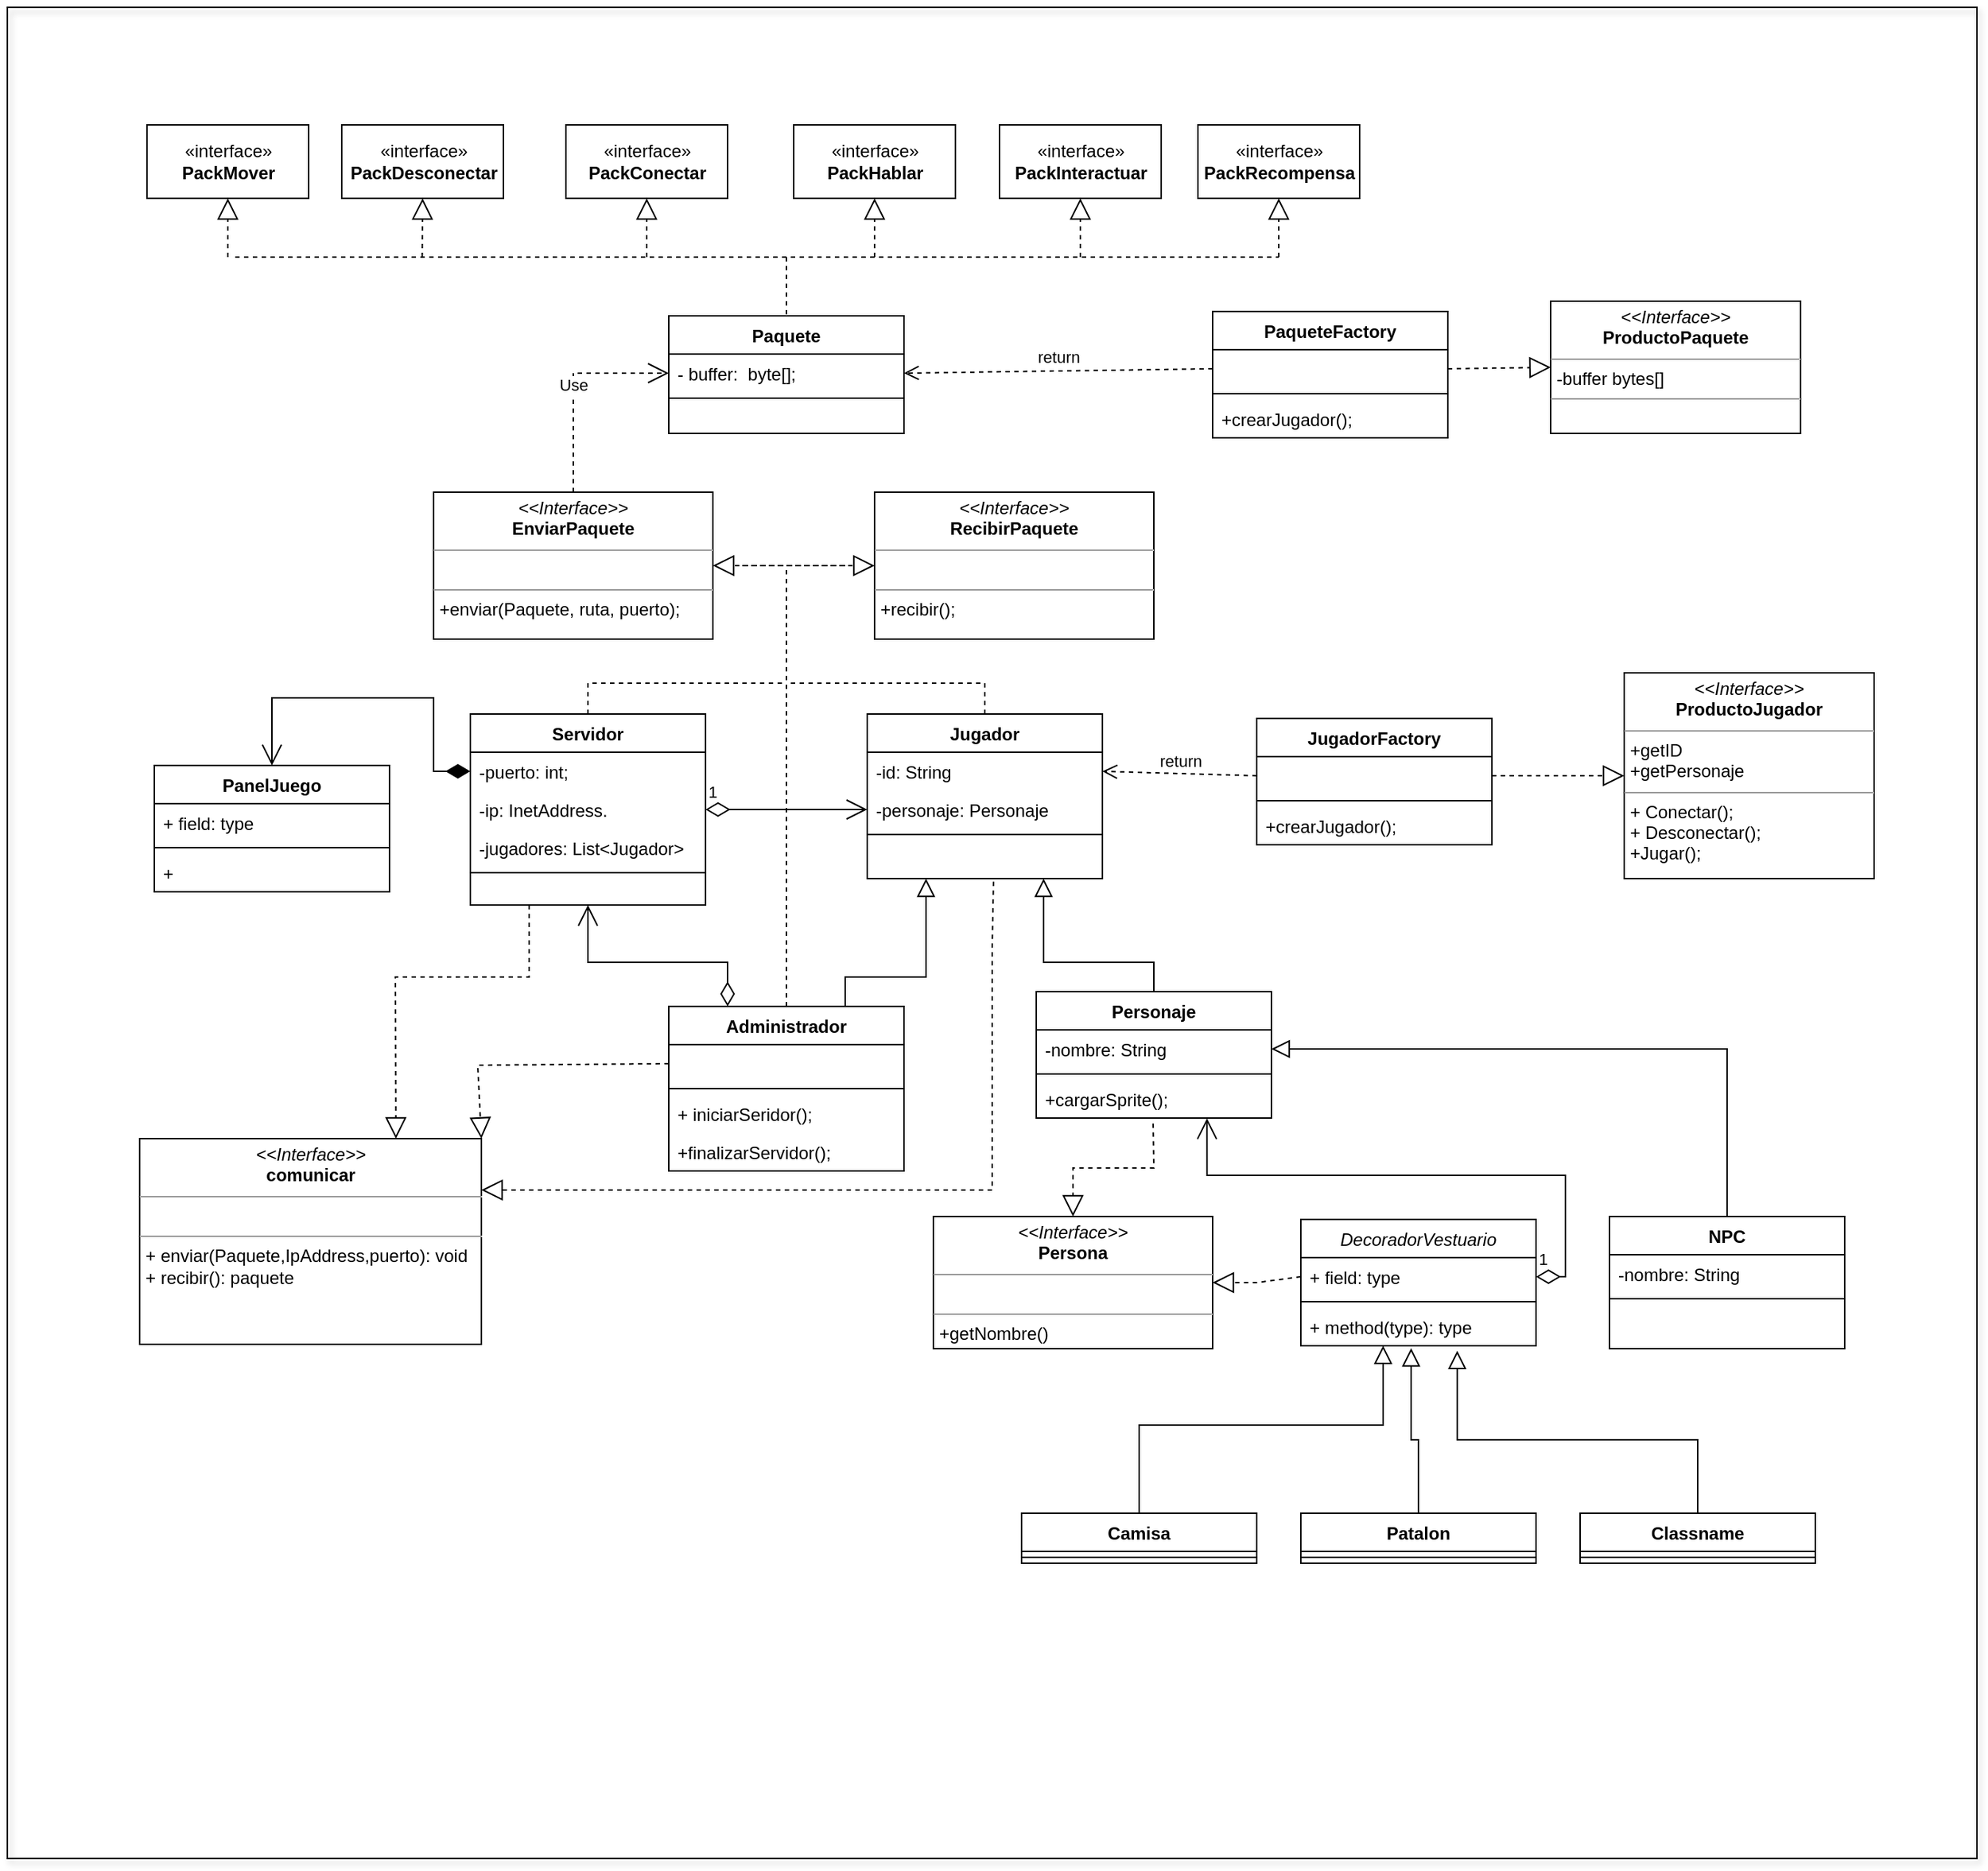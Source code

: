 <mxfile version="20.8.16" type="device" pages="2"><diagram id="C5RBs43oDa-KdzZeNtuy" name="Page-1"><mxGraphModel dx="2160" dy="1288" grid="1" gridSize="10" guides="1" tooltips="1" connect="1" arrows="1" fold="1" page="1" pageScale="1" pageWidth="1400" pageHeight="1400" math="0" shadow="0"><root><mxCell id="WIyWlLk6GJQsqaUBKTNV-0"/><mxCell id="WIyWlLk6GJQsqaUBKTNV-1" parent="WIyWlLk6GJQsqaUBKTNV-0"/><mxCell id="_Y4peXKTOPzPM5b4v9RW-93" value="Servidor" style="swimlane;fontStyle=1;align=center;verticalAlign=top;childLayout=stackLayout;horizontal=1;startSize=26;horizontalStack=0;resizeParent=1;resizeLast=0;collapsible=1;marginBottom=0;rounded=0;shadow=0;strokeWidth=1;" vertex="1" parent="WIyWlLk6GJQsqaUBKTNV-1"><mxGeometry x="345" y="521" width="160" height="130" as="geometry"><mxRectangle x="130" y="380" width="160" height="26" as="alternateBounds"/></mxGeometry></mxCell><mxCell id="_Y4peXKTOPzPM5b4v9RW-94" value="-puerto: int; " style="text;align=left;verticalAlign=top;spacingLeft=4;spacingRight=4;overflow=hidden;rotatable=0;points=[[0,0.5],[1,0.5]];portConstraint=eastwest;" vertex="1" parent="_Y4peXKTOPzPM5b4v9RW-93"><mxGeometry y="26" width="160" height="26" as="geometry"/></mxCell><mxCell id="_Y4peXKTOPzPM5b4v9RW-95" value="-ip: InetAddress. " style="text;align=left;verticalAlign=top;spacingLeft=4;spacingRight=4;overflow=hidden;rotatable=0;points=[[0,0.5],[1,0.5]];portConstraint=eastwest;rounded=0;shadow=0;html=0;" vertex="1" parent="_Y4peXKTOPzPM5b4v9RW-93"><mxGeometry y="52" width="160" height="26" as="geometry"/></mxCell><mxCell id="_Y4peXKTOPzPM5b4v9RW-96" value="-jugadores: List&lt;Jugador&gt;" style="text;align=left;verticalAlign=top;spacingLeft=4;spacingRight=4;overflow=hidden;rotatable=0;points=[[0,0.5],[1,0.5]];portConstraint=eastwest;rounded=0;shadow=0;html=0;" vertex="1" parent="_Y4peXKTOPzPM5b4v9RW-93"><mxGeometry y="78" width="160" height="26" as="geometry"/></mxCell><mxCell id="_Y4peXKTOPzPM5b4v9RW-97" value="" style="line;html=1;strokeWidth=1;align=left;verticalAlign=middle;spacingTop=-1;spacingLeft=3;spacingRight=3;rotatable=0;labelPosition=right;points=[];portConstraint=eastwest;" vertex="1" parent="_Y4peXKTOPzPM5b4v9RW-93"><mxGeometry y="104" width="160" height="8" as="geometry"/></mxCell><mxCell id="_Y4peXKTOPzPM5b4v9RW-98" value="Jugador" style="swimlane;fontStyle=1;align=center;verticalAlign=top;childLayout=stackLayout;horizontal=1;startSize=26;horizontalStack=0;resizeParent=1;resizeLast=0;collapsible=1;marginBottom=0;rounded=0;shadow=0;strokeWidth=1;" vertex="1" parent="WIyWlLk6GJQsqaUBKTNV-1"><mxGeometry x="615" y="521" width="160" height="112" as="geometry"><mxRectangle x="340" y="380" width="170" height="26" as="alternateBounds"/></mxGeometry></mxCell><mxCell id="_Y4peXKTOPzPM5b4v9RW-99" value="-id: String" style="text;align=left;verticalAlign=top;spacingLeft=4;spacingRight=4;overflow=hidden;rotatable=0;points=[[0,0.5],[1,0.5]];portConstraint=eastwest;" vertex="1" parent="_Y4peXKTOPzPM5b4v9RW-98"><mxGeometry y="26" width="160" height="26" as="geometry"/></mxCell><mxCell id="_Y4peXKTOPzPM5b4v9RW-100" value="-personaje: Personaje" style="text;align=left;verticalAlign=top;spacingLeft=4;spacingRight=4;overflow=hidden;rotatable=0;points=[[0,0.5],[1,0.5]];portConstraint=eastwest;" vertex="1" parent="_Y4peXKTOPzPM5b4v9RW-98"><mxGeometry y="52" width="160" height="26" as="geometry"/></mxCell><mxCell id="_Y4peXKTOPzPM5b4v9RW-101" value="" style="line;html=1;strokeWidth=1;align=left;verticalAlign=middle;spacingTop=-1;spacingLeft=3;spacingRight=3;rotatable=0;labelPosition=right;points=[];portConstraint=eastwest;" vertex="1" parent="_Y4peXKTOPzPM5b4v9RW-98"><mxGeometry y="78" width="160" height="8" as="geometry"/></mxCell><mxCell id="_Y4peXKTOPzPM5b4v9RW-102" value=" " style="text;align=left;verticalAlign=top;spacingLeft=4;spacingRight=4;overflow=hidden;rotatable=0;points=[[0,0.5],[1,0.5]];portConstraint=eastwest;" vertex="1" parent="_Y4peXKTOPzPM5b4v9RW-98"><mxGeometry y="86" width="160" height="26" as="geometry"/></mxCell><mxCell id="_Y4peXKTOPzPM5b4v9RW-103" value="Personaje" style="swimlane;fontStyle=1;align=center;verticalAlign=top;childLayout=stackLayout;horizontal=1;startSize=26;horizontalStack=0;resizeParent=1;resizeLast=0;collapsible=1;marginBottom=0;rounded=0;shadow=0;strokeWidth=1;" vertex="1" parent="WIyWlLk6GJQsqaUBKTNV-1"><mxGeometry x="730" y="710" width="160" height="86" as="geometry"><mxRectangle x="340" y="380" width="170" height="26" as="alternateBounds"/></mxGeometry></mxCell><mxCell id="_Y4peXKTOPzPM5b4v9RW-104" value="-nombre: String" style="text;align=left;verticalAlign=top;spacingLeft=4;spacingRight=4;overflow=hidden;rotatable=0;points=[[0,0.5],[1,0.5]];portConstraint=eastwest;" vertex="1" parent="_Y4peXKTOPzPM5b4v9RW-103"><mxGeometry y="26" width="160" height="26" as="geometry"/></mxCell><mxCell id="_Y4peXKTOPzPM5b4v9RW-105" value="" style="line;html=1;strokeWidth=1;align=left;verticalAlign=middle;spacingTop=-1;spacingLeft=3;spacingRight=3;rotatable=0;labelPosition=right;points=[];portConstraint=eastwest;" vertex="1" parent="_Y4peXKTOPzPM5b4v9RW-103"><mxGeometry y="52" width="160" height="8" as="geometry"/></mxCell><mxCell id="_Y4peXKTOPzPM5b4v9RW-106" value="+cargarSprite(); " style="text;align=left;verticalAlign=top;spacingLeft=4;spacingRight=4;overflow=hidden;rotatable=0;points=[[0,0.5],[1,0.5]];portConstraint=eastwest;" vertex="1" parent="_Y4peXKTOPzPM5b4v9RW-103"><mxGeometry y="60" width="160" height="26" as="geometry"/></mxCell><mxCell id="_Y4peXKTOPzPM5b4v9RW-107" value="NPC" style="swimlane;fontStyle=1;align=center;verticalAlign=top;childLayout=stackLayout;horizontal=1;startSize=26;horizontalStack=0;resizeParent=1;resizeLast=0;collapsible=1;marginBottom=0;rounded=0;shadow=0;strokeWidth=1;" vertex="1" parent="WIyWlLk6GJQsqaUBKTNV-1"><mxGeometry x="1120" y="863" width="160" height="90" as="geometry"><mxRectangle x="340" y="380" width="170" height="26" as="alternateBounds"/></mxGeometry></mxCell><mxCell id="_Y4peXKTOPzPM5b4v9RW-108" value="-nombre: String" style="text;align=left;verticalAlign=top;spacingLeft=4;spacingRight=4;overflow=hidden;rotatable=0;points=[[0,0.5],[1,0.5]];portConstraint=eastwest;" vertex="1" parent="_Y4peXKTOPzPM5b4v9RW-107"><mxGeometry y="26" width="160" height="26" as="geometry"/></mxCell><mxCell id="_Y4peXKTOPzPM5b4v9RW-109" value="" style="line;html=1;strokeWidth=1;align=left;verticalAlign=middle;spacingTop=-1;spacingLeft=3;spacingRight=3;rotatable=0;labelPosition=right;points=[];portConstraint=eastwest;" vertex="1" parent="_Y4peXKTOPzPM5b4v9RW-107"><mxGeometry y="52" width="160" height="8" as="geometry"/></mxCell><mxCell id="_Y4peXKTOPzPM5b4v9RW-110" value="&lt;p style=&quot;margin:0px;margin-top:4px;text-align:center;&quot;&gt;&lt;i&gt;&amp;lt;&amp;lt;Interface&amp;gt;&amp;gt;&lt;/i&gt;&lt;br&gt;&lt;b&gt;comunicar&lt;/b&gt;&lt;/p&gt;&lt;hr size=&quot;1&quot;&gt;&lt;p style=&quot;margin:0px;margin-left:4px;&quot;&gt;&lt;br&gt;&lt;/p&gt;&lt;hr size=&quot;1&quot;&gt;&lt;p style=&quot;margin:0px;margin-left:4px;&quot;&gt;+ enviar(Paquete,IpAddress,puerto): void&lt;br&gt;+ recibir(): paquete&lt;/p&gt;" style="verticalAlign=top;align=left;overflow=fill;fontSize=12;fontFamily=Helvetica;html=1;" vertex="1" parent="WIyWlLk6GJQsqaUBKTNV-1"><mxGeometry x="120" y="810" width="232.5" height="140" as="geometry"/></mxCell><mxCell id="_Y4peXKTOPzPM5b4v9RW-111" value="" style="endArrow=block;dashed=1;endFill=0;endSize=12;html=1;rounded=0;entryX=0.75;entryY=0;entryDx=0;entryDy=0;exitX=0.25;exitY=1;exitDx=0;exitDy=0;" edge="1" parent="WIyWlLk6GJQsqaUBKTNV-1" source="_Y4peXKTOPzPM5b4v9RW-93" target="_Y4peXKTOPzPM5b4v9RW-110"><mxGeometry width="160" relative="1" as="geometry"><mxPoint x="570" y="125" as="sourcePoint"/><mxPoint x="770" y="345" as="targetPoint"/><Array as="points"><mxPoint x="385" y="700"/><mxPoint x="294" y="700"/></Array></mxGeometry></mxCell><mxCell id="_Y4peXKTOPzPM5b4v9RW-112" value="" style="endArrow=block;dashed=1;endFill=0;endSize=12;html=1;rounded=0;entryX=1;entryY=0;entryDx=0;entryDy=0;exitX=0;exitY=0.5;exitDx=0;exitDy=0;" edge="1" parent="WIyWlLk6GJQsqaUBKTNV-1" source="_Y4peXKTOPzPM5b4v9RW-114" target="_Y4peXKTOPzPM5b4v9RW-110"><mxGeometry width="160" relative="1" as="geometry"><mxPoint x="470" y="730" as="sourcePoint"/><mxPoint x="570" y="325" as="targetPoint"/><Array as="points"><mxPoint x="350" y="760"/></Array></mxGeometry></mxCell><mxCell id="_Y4peXKTOPzPM5b4v9RW-113" value="Administrador" style="swimlane;fontStyle=1;align=center;verticalAlign=top;childLayout=stackLayout;horizontal=1;startSize=26;horizontalStack=0;resizeParent=1;resizeParentMax=0;resizeLast=0;collapsible=1;marginBottom=0;" vertex="1" parent="WIyWlLk6GJQsqaUBKTNV-1"><mxGeometry x="480" y="720" width="160" height="112" as="geometry"><mxRectangle x="465" y="690" width="120" height="30" as="alternateBounds"/></mxGeometry></mxCell><mxCell id="_Y4peXKTOPzPM5b4v9RW-114" value=" " style="text;strokeColor=none;fillColor=none;align=left;verticalAlign=top;spacingLeft=4;spacingRight=4;overflow=hidden;rotatable=0;points=[[0,0.5],[1,0.5]];portConstraint=eastwest;" vertex="1" parent="_Y4peXKTOPzPM5b4v9RW-113"><mxGeometry y="26" width="160" height="26" as="geometry"/></mxCell><mxCell id="_Y4peXKTOPzPM5b4v9RW-115" value="" style="line;strokeWidth=1;fillColor=none;align=left;verticalAlign=middle;spacingTop=-1;spacingLeft=3;spacingRight=3;rotatable=0;labelPosition=right;points=[];portConstraint=eastwest;strokeColor=inherit;" vertex="1" parent="_Y4peXKTOPzPM5b4v9RW-113"><mxGeometry y="52" width="160" height="8" as="geometry"/></mxCell><mxCell id="_Y4peXKTOPzPM5b4v9RW-116" value="+ iniciarSeridor(); " style="text;strokeColor=none;fillColor=none;align=left;verticalAlign=top;spacingLeft=4;spacingRight=4;overflow=hidden;rotatable=0;points=[[0,0.5],[1,0.5]];portConstraint=eastwest;" vertex="1" parent="_Y4peXKTOPzPM5b4v9RW-113"><mxGeometry y="60" width="160" height="26" as="geometry"/></mxCell><mxCell id="_Y4peXKTOPzPM5b4v9RW-117" value="+finalizarServidor(); " style="text;align=left;verticalAlign=top;spacingLeft=4;spacingRight=4;overflow=hidden;rotatable=0;points=[[0,0.5],[1,0.5]];portConstraint=eastwest;" vertex="1" parent="_Y4peXKTOPzPM5b4v9RW-113"><mxGeometry y="86" width="160" height="26" as="geometry"/></mxCell><mxCell id="_Y4peXKTOPzPM5b4v9RW-118" value="" style="endArrow=block;endSize=10;endFill=0;shadow=0;strokeWidth=1;rounded=0;edgeStyle=elbowEdgeStyle;elbow=vertical;entryX=0.25;entryY=1;entryDx=0;entryDy=0;exitX=0.75;exitY=0;exitDx=0;exitDy=0;" edge="1" parent="WIyWlLk6GJQsqaUBKTNV-1" source="_Y4peXKTOPzPM5b4v9RW-113" target="_Y4peXKTOPzPM5b4v9RW-98"><mxGeometry width="160" relative="1" as="geometry"><mxPoint x="500" y="860" as="sourcePoint"/><mxPoint x="590" y="1032" as="targetPoint"/><Array as="points"><mxPoint x="630" y="700"/></Array></mxGeometry></mxCell><mxCell id="_Y4peXKTOPzPM5b4v9RW-119" value="&lt;p style=&quot;margin:0px;margin-top:4px;text-align:center;&quot;&gt;&lt;i&gt;&amp;lt;&amp;lt;Interface&amp;gt;&amp;gt;&lt;/i&gt;&lt;br&gt;&lt;b&gt;Persona&lt;/b&gt;&lt;/p&gt;&lt;hr size=&quot;1&quot;&gt;&lt;p style=&quot;margin:0px;margin-left:4px;&quot;&gt;&lt;br&gt;&lt;/p&gt;&lt;hr size=&quot;1&quot;&gt;&lt;p style=&quot;margin:0px;margin-left:4px;&quot;&gt;+getNombre()&lt;/p&gt;" style="verticalAlign=top;align=left;overflow=fill;fontSize=12;fontFamily=Helvetica;html=1;" vertex="1" parent="WIyWlLk6GJQsqaUBKTNV-1"><mxGeometry x="660" y="863" width="190" height="90" as="geometry"/></mxCell><mxCell id="_Y4peXKTOPzPM5b4v9RW-120" value="DecoradorVestuario" style="swimlane;fontStyle=2;align=center;verticalAlign=top;childLayout=stackLayout;horizontal=1;startSize=26;horizontalStack=0;resizeParent=1;resizeParentMax=0;resizeLast=0;collapsible=1;marginBottom=0;" vertex="1" parent="WIyWlLk6GJQsqaUBKTNV-1"><mxGeometry x="910" y="865" width="160" height="86" as="geometry"/></mxCell><mxCell id="_Y4peXKTOPzPM5b4v9RW-121" value="+ field: type" style="text;strokeColor=none;fillColor=none;align=left;verticalAlign=top;spacingLeft=4;spacingRight=4;overflow=hidden;rotatable=0;points=[[0,0.5],[1,0.5]];portConstraint=eastwest;" vertex="1" parent="_Y4peXKTOPzPM5b4v9RW-120"><mxGeometry y="26" width="160" height="26" as="geometry"/></mxCell><mxCell id="_Y4peXKTOPzPM5b4v9RW-122" value="" style="line;strokeWidth=1;fillColor=none;align=left;verticalAlign=middle;spacingTop=-1;spacingLeft=3;spacingRight=3;rotatable=0;labelPosition=right;points=[];portConstraint=eastwest;strokeColor=inherit;" vertex="1" parent="_Y4peXKTOPzPM5b4v9RW-120"><mxGeometry y="52" width="160" height="8" as="geometry"/></mxCell><mxCell id="_Y4peXKTOPzPM5b4v9RW-123" value="+ method(type): type" style="text;strokeColor=none;fillColor=none;align=left;verticalAlign=top;spacingLeft=4;spacingRight=4;overflow=hidden;rotatable=0;points=[[0,0.5],[1,0.5]];portConstraint=eastwest;" vertex="1" parent="_Y4peXKTOPzPM5b4v9RW-120"><mxGeometry y="60" width="160" height="26" as="geometry"/></mxCell><mxCell id="_Y4peXKTOPzPM5b4v9RW-124" value="" style="endArrow=block;dashed=1;endFill=0;endSize=12;html=1;rounded=0;exitX=0;exitY=0.5;exitDx=0;exitDy=0;entryX=1;entryY=0.5;entryDx=0;entryDy=0;" edge="1" parent="WIyWlLk6GJQsqaUBKTNV-1" source="_Y4peXKTOPzPM5b4v9RW-121" target="_Y4peXKTOPzPM5b4v9RW-119"><mxGeometry width="160" relative="1" as="geometry"><mxPoint x="875.63" y="796" as="sourcePoint"/><mxPoint x="810.005" y="721" as="targetPoint"/><Array as="points"><mxPoint x="880" y="908"/></Array></mxGeometry></mxCell><mxCell id="_Y4peXKTOPzPM5b4v9RW-125" value="" style="endArrow=block;dashed=1;endFill=0;endSize=12;html=1;rounded=0;exitX=0.497;exitY=1.143;exitDx=0;exitDy=0;entryX=0.5;entryY=0;entryDx=0;entryDy=0;exitPerimeter=0;" edge="1" parent="WIyWlLk6GJQsqaUBKTNV-1" source="_Y4peXKTOPzPM5b4v9RW-106" target="_Y4peXKTOPzPM5b4v9RW-119"><mxGeometry width="160" relative="1" as="geometry"><mxPoint x="920" y="914" as="sourcePoint"/><mxPoint x="780" y="950" as="targetPoint"/><Array as="points"><mxPoint x="810" y="830"/><mxPoint x="755" y="830"/></Array></mxGeometry></mxCell><mxCell id="_Y4peXKTOPzPM5b4v9RW-126" value="1" style="endArrow=open;html=1;endSize=12;startArrow=diamondThin;startSize=14;startFill=0;edgeStyle=orthogonalEdgeStyle;align=left;verticalAlign=bottom;rounded=0;exitX=1;exitY=0.5;exitDx=0;exitDy=0;entryX=0.726;entryY=1.008;entryDx=0;entryDy=0;entryPerimeter=0;" edge="1" parent="WIyWlLk6GJQsqaUBKTNV-1" source="_Y4peXKTOPzPM5b4v9RW-121" target="_Y4peXKTOPzPM5b4v9RW-106"><mxGeometry x="-1" y="3" relative="1" as="geometry"><mxPoint x="770" y="825" as="sourcePoint"/><mxPoint x="930" y="825" as="targetPoint"/><Array as="points"><mxPoint x="1090" y="904"/><mxPoint x="1090" y="835"/><mxPoint x="846" y="835"/></Array></mxGeometry></mxCell><mxCell id="_Y4peXKTOPzPM5b4v9RW-127" value="Camisa" style="swimlane;fontStyle=1;align=center;verticalAlign=top;childLayout=stackLayout;horizontal=1;startSize=26;horizontalStack=0;resizeParent=1;resizeParentMax=0;resizeLast=0;collapsible=1;marginBottom=0;" vertex="1" parent="WIyWlLk6GJQsqaUBKTNV-1"><mxGeometry x="720" y="1065" width="160" height="34" as="geometry"/></mxCell><mxCell id="_Y4peXKTOPzPM5b4v9RW-128" value="" style="line;strokeWidth=1;fillColor=none;align=left;verticalAlign=middle;spacingTop=-1;spacingLeft=3;spacingRight=3;rotatable=0;labelPosition=right;points=[];portConstraint=eastwest;strokeColor=inherit;" vertex="1" parent="_Y4peXKTOPzPM5b4v9RW-127"><mxGeometry y="26" width="160" height="8" as="geometry"/></mxCell><mxCell id="_Y4peXKTOPzPM5b4v9RW-129" value="Patalon" style="swimlane;fontStyle=1;align=center;verticalAlign=top;childLayout=stackLayout;horizontal=1;startSize=26;horizontalStack=0;resizeParent=1;resizeParentMax=0;resizeLast=0;collapsible=1;marginBottom=0;" vertex="1" parent="WIyWlLk6GJQsqaUBKTNV-1"><mxGeometry x="910" y="1065" width="160" height="34" as="geometry"/></mxCell><mxCell id="_Y4peXKTOPzPM5b4v9RW-130" value="" style="line;strokeWidth=1;fillColor=none;align=left;verticalAlign=middle;spacingTop=-1;spacingLeft=3;spacingRight=3;rotatable=0;labelPosition=right;points=[];portConstraint=eastwest;strokeColor=inherit;" vertex="1" parent="_Y4peXKTOPzPM5b4v9RW-129"><mxGeometry y="26" width="160" height="8" as="geometry"/></mxCell><mxCell id="_Y4peXKTOPzPM5b4v9RW-131" value="Classname" style="swimlane;fontStyle=1;align=center;verticalAlign=top;childLayout=stackLayout;horizontal=1;startSize=26;horizontalStack=0;resizeParent=1;resizeParentMax=0;resizeLast=0;collapsible=1;marginBottom=0;" vertex="1" parent="WIyWlLk6GJQsqaUBKTNV-1"><mxGeometry x="1100" y="1065" width="160" height="34" as="geometry"/></mxCell><mxCell id="_Y4peXKTOPzPM5b4v9RW-132" value="" style="line;strokeWidth=1;fillColor=none;align=left;verticalAlign=middle;spacingTop=-1;spacingLeft=3;spacingRight=3;rotatable=0;labelPosition=right;points=[];portConstraint=eastwest;strokeColor=inherit;" vertex="1" parent="_Y4peXKTOPzPM5b4v9RW-131"><mxGeometry y="26" width="160" height="8" as="geometry"/></mxCell><mxCell id="_Y4peXKTOPzPM5b4v9RW-133" value="" style="endArrow=block;endSize=10;endFill=0;shadow=0;strokeWidth=1;rounded=0;edgeStyle=elbowEdgeStyle;elbow=vertical;exitX=0.5;exitY=0;exitDx=0;exitDy=0;entryX=0.35;entryY=0.997;entryDx=0;entryDy=0;entryPerimeter=0;" edge="1" parent="WIyWlLk6GJQsqaUBKTNV-1" source="_Y4peXKTOPzPM5b4v9RW-127" target="_Y4peXKTOPzPM5b4v9RW-123"><mxGeometry width="160" relative="1" as="geometry"><mxPoint x="810" y="985" as="sourcePoint"/><mxPoint x="870" y="935" as="targetPoint"/><Array as="points"><mxPoint x="900" y="1005"/></Array></mxGeometry></mxCell><mxCell id="_Y4peXKTOPzPM5b4v9RW-134" value="" style="endArrow=block;endSize=10;endFill=0;shadow=0;strokeWidth=1;rounded=0;edgeStyle=elbowEdgeStyle;elbow=vertical;exitX=0.5;exitY=0;exitDx=0;exitDy=0;entryX=0.469;entryY=1.064;entryDx=0;entryDy=0;entryPerimeter=0;" edge="1" parent="WIyWlLk6GJQsqaUBKTNV-1" source="_Y4peXKTOPzPM5b4v9RW-129" target="_Y4peXKTOPzPM5b4v9RW-123"><mxGeometry width="160" relative="1" as="geometry"><mxPoint x="810" y="1075" as="sourcePoint"/><mxPoint x="990" y="1005" as="targetPoint"/><Array as="points"><mxPoint x="910" y="1015"/></Array></mxGeometry></mxCell><mxCell id="_Y4peXKTOPzPM5b4v9RW-135" value="" style="endArrow=block;endSize=10;endFill=0;shadow=0;strokeWidth=1;rounded=0;edgeStyle=elbowEdgeStyle;elbow=vertical;exitX=0.5;exitY=0;exitDx=0;exitDy=0;entryX=0.665;entryY=1.13;entryDx=0;entryDy=0;entryPerimeter=0;" edge="1" parent="WIyWlLk6GJQsqaUBKTNV-1" source="_Y4peXKTOPzPM5b4v9RW-131" target="_Y4peXKTOPzPM5b4v9RW-123"><mxGeometry width="160" relative="1" as="geometry"><mxPoint x="810" y="1075" as="sourcePoint"/><mxPoint x="1000.48" y="963.366" as="targetPoint"/><Array as="points"><mxPoint x="910" y="1015"/></Array></mxGeometry></mxCell><mxCell id="_Y4peXKTOPzPM5b4v9RW-136" value="" style="endArrow=block;endSize=10;endFill=0;shadow=0;strokeWidth=1;rounded=0;edgeStyle=elbowEdgeStyle;elbow=vertical;exitX=0.5;exitY=0;exitDx=0;exitDy=0;entryX=1;entryY=0.5;entryDx=0;entryDy=0;" edge="1" parent="WIyWlLk6GJQsqaUBKTNV-1" source="_Y4peXKTOPzPM5b4v9RW-107" target="_Y4peXKTOPzPM5b4v9RW-104"><mxGeometry width="160" relative="1" as="geometry"><mxPoint x="810" y="1075" as="sourcePoint"/><mxPoint x="976" y="960.922" as="targetPoint"/><Array as="points"><mxPoint x="1070" y="749"/></Array></mxGeometry></mxCell><mxCell id="_Y4peXKTOPzPM5b4v9RW-137" value="" style="endArrow=open;html=1;endSize=12;startArrow=diamondThin;startSize=14;startFill=1;edgeStyle=orthogonalEdgeStyle;align=left;verticalAlign=bottom;rounded=0;exitX=0;exitY=0.5;exitDx=0;exitDy=0;entryX=0.5;entryY=0;entryDx=0;entryDy=0;" edge="1" parent="WIyWlLk6GJQsqaUBKTNV-1" source="_Y4peXKTOPzPM5b4v9RW-94" target="_Y4peXKTOPzPM5b4v9RW-138"><mxGeometry x="-1" y="3" relative="1" as="geometry"><mxPoint x="300" y="670" as="sourcePoint"/><mxPoint x="460" y="670" as="targetPoint"/><Array as="points"><mxPoint x="320" y="560"/><mxPoint x="320" y="510"/><mxPoint x="210" y="510"/></Array></mxGeometry></mxCell><mxCell id="_Y4peXKTOPzPM5b4v9RW-138" value="PanelJuego" style="swimlane;fontStyle=1;align=center;verticalAlign=top;childLayout=stackLayout;horizontal=1;startSize=26;horizontalStack=0;resizeParent=1;resizeParentMax=0;resizeLast=0;collapsible=1;marginBottom=0;" vertex="1" parent="WIyWlLk6GJQsqaUBKTNV-1"><mxGeometry x="130" y="556" width="160" height="86" as="geometry"/></mxCell><mxCell id="_Y4peXKTOPzPM5b4v9RW-139" value="+ field: type" style="text;strokeColor=none;fillColor=none;align=left;verticalAlign=top;spacingLeft=4;spacingRight=4;overflow=hidden;rotatable=0;points=[[0,0.5],[1,0.5]];portConstraint=eastwest;" vertex="1" parent="_Y4peXKTOPzPM5b4v9RW-138"><mxGeometry y="26" width="160" height="26" as="geometry"/></mxCell><mxCell id="_Y4peXKTOPzPM5b4v9RW-140" value="" style="line;strokeWidth=1;fillColor=none;align=left;verticalAlign=middle;spacingTop=-1;spacingLeft=3;spacingRight=3;rotatable=0;labelPosition=right;points=[];portConstraint=eastwest;strokeColor=inherit;" vertex="1" parent="_Y4peXKTOPzPM5b4v9RW-138"><mxGeometry y="52" width="160" height="8" as="geometry"/></mxCell><mxCell id="_Y4peXKTOPzPM5b4v9RW-141" value="+ " style="text;strokeColor=none;fillColor=none;align=left;verticalAlign=top;spacingLeft=4;spacingRight=4;overflow=hidden;rotatable=0;points=[[0,0.5],[1,0.5]];portConstraint=eastwest;" vertex="1" parent="_Y4peXKTOPzPM5b4v9RW-138"><mxGeometry y="60" width="160" height="26" as="geometry"/></mxCell><mxCell id="_Y4peXKTOPzPM5b4v9RW-142" value="1" style="endArrow=open;html=1;endSize=12;startArrow=diamondThin;startSize=14;startFill=0;edgeStyle=orthogonalEdgeStyle;align=left;verticalAlign=bottom;rounded=0;exitX=1;exitY=0.5;exitDx=0;exitDy=0;entryX=0;entryY=0.5;entryDx=0;entryDy=0;" edge="1" parent="WIyWlLk6GJQsqaUBKTNV-1" source="_Y4peXKTOPzPM5b4v9RW-95" target="_Y4peXKTOPzPM5b4v9RW-100"><mxGeometry x="-1" y="3" relative="1" as="geometry"><mxPoint x="520" y="650" as="sourcePoint"/><mxPoint x="680" y="650" as="targetPoint"/></mxGeometry></mxCell><mxCell id="_Y4peXKTOPzPM5b4v9RW-143" value="" style="endArrow=open;html=1;endSize=12;startArrow=diamondThin;startSize=14;startFill=0;edgeStyle=orthogonalEdgeStyle;align=left;verticalAlign=bottom;rounded=0;exitX=0.25;exitY=0;exitDx=0;exitDy=0;entryX=0.5;entryY=1;entryDx=0;entryDy=0;" edge="1" parent="WIyWlLk6GJQsqaUBKTNV-1" source="_Y4peXKTOPzPM5b4v9RW-113" target="_Y4peXKTOPzPM5b4v9RW-93"><mxGeometry x="-1" y="3" relative="1" as="geometry"><mxPoint x="490" y="650" as="sourcePoint"/><mxPoint x="650" y="650" as="targetPoint"/><Array as="points"><mxPoint x="520" y="690"/><mxPoint x="425" y="690"/></Array></mxGeometry></mxCell><mxCell id="_Y4peXKTOPzPM5b4v9RW-144" value="" style="endArrow=block;dashed=1;endFill=0;endSize=12;html=1;rounded=0;entryX=1;entryY=0.25;entryDx=0;entryDy=0;exitX=0.537;exitY=1.082;exitDx=0;exitDy=0;exitPerimeter=0;" edge="1" parent="WIyWlLk6GJQsqaUBKTNV-1" source="_Y4peXKTOPzPM5b4v9RW-102" target="_Y4peXKTOPzPM5b4v9RW-110"><mxGeometry width="160" relative="1" as="geometry"><mxPoint x="615" y="655" as="sourcePoint"/><mxPoint x="304.375" y="820" as="targetPoint"/><Array as="points"><mxPoint x="700" y="680"/><mxPoint x="700" y="700"/><mxPoint x="700" y="730"/><mxPoint x="700" y="845"/></Array></mxGeometry></mxCell><mxCell id="_Y4peXKTOPzPM5b4v9RW-145" value="" style="endArrow=block;endSize=10;endFill=0;shadow=0;strokeWidth=1;rounded=0;edgeStyle=elbowEdgeStyle;elbow=vertical;entryX=0.75;entryY=1;entryDx=0;entryDy=0;exitX=0.5;exitY=0;exitDx=0;exitDy=0;" edge="1" parent="WIyWlLk6GJQsqaUBKTNV-1" source="_Y4peXKTOPzPM5b4v9RW-103" target="_Y4peXKTOPzPM5b4v9RW-98"><mxGeometry width="160" relative="1" as="geometry"><mxPoint x="645" y="760" as="sourcePoint"/><mxPoint x="665" y="710" as="targetPoint"/><Array as="points"><mxPoint x="820" y="690"/></Array></mxGeometry></mxCell><mxCell id="_Y4peXKTOPzPM5b4v9RW-146" value="&lt;p style=&quot;margin:0px;margin-top:4px;text-align:center;&quot;&gt;&lt;i&gt;&amp;lt;&amp;lt;Interface&amp;gt;&amp;gt;&lt;/i&gt;&lt;br&gt;&lt;b&gt;ProductoJugador&lt;/b&gt;&lt;/p&gt;&lt;hr size=&quot;1&quot;&gt;&lt;p style=&quot;margin:0px;margin-left:4px;&quot;&gt;+getID&lt;/p&gt;&lt;p style=&quot;margin:0px;margin-left:4px;&quot;&gt;+getPersonaje&lt;/p&gt;&lt;hr size=&quot;1&quot;&gt;&lt;p style=&quot;margin:0px;margin-left:4px;&quot;&gt;+ Conectar();&amp;nbsp;&lt;br&gt;+ Desconectar();&amp;nbsp;&lt;/p&gt;&lt;p style=&quot;margin:0px;margin-left:4px;&quot;&gt;+Jugar();&amp;nbsp;&lt;/p&gt;" style="verticalAlign=top;align=left;overflow=fill;fontSize=12;fontFamily=Helvetica;html=1;" vertex="1" parent="WIyWlLk6GJQsqaUBKTNV-1"><mxGeometry x="1130" y="493" width="170" height="140" as="geometry"/></mxCell><mxCell id="_Y4peXKTOPzPM5b4v9RW-147" value="JugadorFactory" style="swimlane;fontStyle=1;align=center;verticalAlign=top;childLayout=stackLayout;horizontal=1;startSize=26;horizontalStack=0;resizeParent=1;resizeParentMax=0;resizeLast=0;collapsible=1;marginBottom=0;" vertex="1" parent="WIyWlLk6GJQsqaUBKTNV-1"><mxGeometry x="880" y="524" width="160" height="86" as="geometry"/></mxCell><mxCell id="_Y4peXKTOPzPM5b4v9RW-148" value=" " style="text;strokeColor=none;fillColor=none;align=left;verticalAlign=top;spacingLeft=4;spacingRight=4;overflow=hidden;rotatable=0;points=[[0,0.5],[1,0.5]];portConstraint=eastwest;" vertex="1" parent="_Y4peXKTOPzPM5b4v9RW-147"><mxGeometry y="26" width="160" height="26" as="geometry"/></mxCell><mxCell id="_Y4peXKTOPzPM5b4v9RW-149" value="" style="line;strokeWidth=1;fillColor=none;align=left;verticalAlign=middle;spacingTop=-1;spacingLeft=3;spacingRight=3;rotatable=0;labelPosition=right;points=[];portConstraint=eastwest;strokeColor=inherit;" vertex="1" parent="_Y4peXKTOPzPM5b4v9RW-147"><mxGeometry y="52" width="160" height="8" as="geometry"/></mxCell><mxCell id="_Y4peXKTOPzPM5b4v9RW-150" value="+crearJugador(); " style="text;strokeColor=none;fillColor=none;align=left;verticalAlign=top;spacingLeft=4;spacingRight=4;overflow=hidden;rotatable=0;points=[[0,0.5],[1,0.5]];portConstraint=eastwest;" vertex="1" parent="_Y4peXKTOPzPM5b4v9RW-147"><mxGeometry y="60" width="160" height="26" as="geometry"/></mxCell><mxCell id="_Y4peXKTOPzPM5b4v9RW-151" value="" style="endArrow=block;dashed=1;endFill=0;endSize=12;html=1;rounded=0;exitX=1;exitY=0.5;exitDx=0;exitDy=0;entryX=0;entryY=0.5;entryDx=0;entryDy=0;" edge="1" parent="WIyWlLk6GJQsqaUBKTNV-1" source="_Y4peXKTOPzPM5b4v9RW-148" target="_Y4peXKTOPzPM5b4v9RW-146"><mxGeometry width="160" relative="1" as="geometry"><mxPoint x="690" y="337" as="sourcePoint"/><mxPoint x="775" y="337" as="targetPoint"/></mxGeometry></mxCell><mxCell id="_Y4peXKTOPzPM5b4v9RW-152" value="return" style="html=1;verticalAlign=bottom;endArrow=open;dashed=1;endSize=8;rounded=0;exitX=0;exitY=0.5;exitDx=0;exitDy=0;entryX=1;entryY=0.5;entryDx=0;entryDy=0;" edge="1" parent="WIyWlLk6GJQsqaUBKTNV-1" source="_Y4peXKTOPzPM5b4v9RW-148" target="_Y4peXKTOPzPM5b4v9RW-99"><mxGeometry relative="1" as="geometry"><mxPoint x="1060" y="600" as="sourcePoint"/><mxPoint x="980" y="600" as="targetPoint"/><Array as="points"/></mxGeometry></mxCell><mxCell id="_Y4peXKTOPzPM5b4v9RW-153" value="&lt;p style=&quot;margin:0px;margin-top:4px;text-align:center;&quot;&gt;&lt;i&gt;&amp;lt;&amp;lt;Interface&amp;gt;&amp;gt;&lt;/i&gt;&lt;br&gt;&lt;b&gt;EnviarPaquete&lt;/b&gt;&lt;/p&gt;&lt;hr size=&quot;1&quot;&gt;&lt;p style=&quot;margin:0px;margin-left:4px;&quot;&gt;&lt;br&gt;&lt;/p&gt;&lt;hr size=&quot;1&quot;&gt;&lt;p style=&quot;margin:0px;margin-left:4px;&quot;&gt;+enviar(Paquete, ruta, puerto);&amp;nbsp;&lt;/p&gt;" style="verticalAlign=top;align=left;overflow=fill;fontSize=12;fontFamily=Helvetica;html=1;" vertex="1" parent="WIyWlLk6GJQsqaUBKTNV-1"><mxGeometry x="320" y="370" width="190" height="100" as="geometry"/></mxCell><mxCell id="_Y4peXKTOPzPM5b4v9RW-154" value="&lt;p style=&quot;margin:0px;margin-top:4px;text-align:center;&quot;&gt;&lt;i&gt;&amp;lt;&amp;lt;Interface&amp;gt;&amp;gt;&lt;/i&gt;&lt;br&gt;&lt;b&gt;RecibirPaquete&lt;/b&gt;&lt;/p&gt;&lt;hr size=&quot;1&quot;&gt;&lt;p style=&quot;margin:0px;margin-left:4px;&quot;&gt;&lt;br&gt;&lt;/p&gt;&lt;hr size=&quot;1&quot;&gt;&lt;p style=&quot;margin:0px;margin-left:4px;&quot;&gt;+recibir();&amp;nbsp;&lt;/p&gt;" style="verticalAlign=top;align=left;overflow=fill;fontSize=12;fontFamily=Helvetica;html=1;" vertex="1" parent="WIyWlLk6GJQsqaUBKTNV-1"><mxGeometry x="620" y="370" width="190" height="100" as="geometry"/></mxCell><mxCell id="_Y4peXKTOPzPM5b4v9RW-155" value="" style="endArrow=none;dashed=1;html=1;rounded=0;exitX=0.5;exitY=0;exitDx=0;exitDy=0;" edge="1" parent="WIyWlLk6GJQsqaUBKTNV-1" source="_Y4peXKTOPzPM5b4v9RW-93"><mxGeometry width="50" height="50" relative="1" as="geometry"><mxPoint x="440" y="540" as="sourcePoint"/><mxPoint x="560" y="500" as="targetPoint"/><Array as="points"><mxPoint x="425" y="500"/></Array></mxGeometry></mxCell><mxCell id="_Y4peXKTOPzPM5b4v9RW-156" value="" style="endArrow=none;dashed=1;html=1;rounded=0;exitX=0.5;exitY=0;exitDx=0;exitDy=0;" edge="1" parent="WIyWlLk6GJQsqaUBKTNV-1" source="_Y4peXKTOPzPM5b4v9RW-98"><mxGeometry width="50" height="50" relative="1" as="geometry"><mxPoint x="695" y="511" as="sourcePoint"/><mxPoint x="560" y="500" as="targetPoint"/><Array as="points"><mxPoint x="695" y="500"/></Array></mxGeometry></mxCell><mxCell id="_Y4peXKTOPzPM5b4v9RW-157" value="" style="endArrow=none;dashed=1;html=1;rounded=0;exitX=0.5;exitY=0;exitDx=0;exitDy=0;" edge="1" parent="WIyWlLk6GJQsqaUBKTNV-1" source="_Y4peXKTOPzPM5b4v9RW-113"><mxGeometry width="50" height="50" relative="1" as="geometry"><mxPoint x="610" y="421" as="sourcePoint"/><mxPoint x="560" y="420" as="targetPoint"/><Array as="points"/></mxGeometry></mxCell><mxCell id="_Y4peXKTOPzPM5b4v9RW-158" value="" style="endArrow=block;dashed=1;endFill=0;endSize=12;html=1;rounded=0;entryX=1;entryY=0.5;entryDx=0;entryDy=0;" edge="1" parent="WIyWlLk6GJQsqaUBKTNV-1" target="_Y4peXKTOPzPM5b4v9RW-153"><mxGeometry width="160" relative="1" as="geometry"><mxPoint x="600" y="420" as="sourcePoint"/><mxPoint x="490" y="405.0" as="targetPoint"/></mxGeometry></mxCell><mxCell id="_Y4peXKTOPzPM5b4v9RW-159" value="" style="endArrow=block;dashed=1;endFill=0;endSize=12;html=1;rounded=0;entryX=0;entryY=0.5;entryDx=0;entryDy=0;" edge="1" parent="WIyWlLk6GJQsqaUBKTNV-1" target="_Y4peXKTOPzPM5b4v9RW-154"><mxGeometry width="160" relative="1" as="geometry"><mxPoint x="530" y="420" as="sourcePoint"/><mxPoint x="620" y="390" as="targetPoint"/></mxGeometry></mxCell><mxCell id="_Y4peXKTOPzPM5b4v9RW-160" value="&lt;p style=&quot;margin:0px;margin-top:4px;text-align:center;&quot;&gt;&lt;i&gt;&amp;lt;&amp;lt;Interface&amp;gt;&amp;gt;&lt;/i&gt;&lt;br&gt;&lt;b&gt;ProductoPaquete&lt;/b&gt;&lt;/p&gt;&lt;hr size=&quot;1&quot;&gt;&lt;p style=&quot;margin:0px;margin-left:4px;&quot;&gt;-buffer bytes[]&lt;/p&gt;&lt;hr size=&quot;1&quot;&gt;&lt;p style=&quot;margin:0px;margin-left:4px;&quot;&gt;&lt;br&gt;&lt;/p&gt;" style="verticalAlign=top;align=left;overflow=fill;fontSize=12;fontFamily=Helvetica;html=1;" vertex="1" parent="WIyWlLk6GJQsqaUBKTNV-1"><mxGeometry x="1080" y="240" width="170" height="90" as="geometry"/></mxCell><mxCell id="_Y4peXKTOPzPM5b4v9RW-161" value="Use" style="endArrow=open;endSize=12;dashed=1;html=1;rounded=0;exitX=0.5;exitY=0;exitDx=0;exitDy=0;entryX=0;entryY=0.5;entryDx=0;entryDy=0;" edge="1" parent="WIyWlLk6GJQsqaUBKTNV-1" source="_Y4peXKTOPzPM5b4v9RW-153" target="_Y4peXKTOPzPM5b4v9RW-178"><mxGeometry width="160" relative="1" as="geometry"><mxPoint x="400" y="160" as="sourcePoint"/><mxPoint x="560" y="160" as="targetPoint"/><Array as="points"><mxPoint x="415" y="289"/></Array></mxGeometry></mxCell><mxCell id="_Y4peXKTOPzPM5b4v9RW-162" value="«interface»&lt;br&gt;&lt;b&gt;PackInteractuar&lt;/b&gt;" style="html=1;container=0;" vertex="1" parent="WIyWlLk6GJQsqaUBKTNV-1"><mxGeometry x="705" y="120" width="110" height="50" as="geometry"/></mxCell><mxCell id="_Y4peXKTOPzPM5b4v9RW-163" value="«interface»&lt;br&gt;&lt;b&gt;PackHablar&lt;/b&gt;" style="html=1;container=0;" vertex="1" parent="WIyWlLk6GJQsqaUBKTNV-1"><mxGeometry x="565" y="120" width="110" height="50" as="geometry"/></mxCell><mxCell id="_Y4peXKTOPzPM5b4v9RW-164" value="«interface»&lt;br&gt;&lt;b&gt;PackMover&lt;/b&gt;" style="html=1;container=0;" vertex="1" parent="WIyWlLk6GJQsqaUBKTNV-1"><mxGeometry x="125" y="120" width="110" height="50" as="geometry"/></mxCell><mxCell id="_Y4peXKTOPzPM5b4v9RW-165" value="«interface»&lt;br&gt;&lt;b&gt;PackRecompensa&lt;/b&gt;" style="html=1;container=0;" vertex="1" parent="WIyWlLk6GJQsqaUBKTNV-1"><mxGeometry x="840" y="120" width="110" height="50" as="geometry"/></mxCell><mxCell id="_Y4peXKTOPzPM5b4v9RW-166" value="«interface»&lt;br&gt;&lt;b&gt;PackConectar&lt;/b&gt;" style="html=1;container=0;" vertex="1" parent="WIyWlLk6GJQsqaUBKTNV-1"><mxGeometry x="410" y="120" width="110" height="50" as="geometry"/></mxCell><mxCell id="_Y4peXKTOPzPM5b4v9RW-167" value="«interface»&lt;br&gt;&lt;b&gt;PackDesconectar&lt;/b&gt;" style="html=1;container=0;" vertex="1" parent="WIyWlLk6GJQsqaUBKTNV-1"><mxGeometry x="257.5" y="120" width="110" height="50" as="geometry"/></mxCell><mxCell id="_Y4peXKTOPzPM5b4v9RW-168" value="" style="endArrow=block;dashed=1;endFill=0;endSize=12;html=1;rounded=0;entryX=0.5;entryY=1;entryDx=0;entryDy=0;" edge="1" parent="WIyWlLk6GJQsqaUBKTNV-1" target="_Y4peXKTOPzPM5b4v9RW-164"><mxGeometry width="160" relative="1" as="geometry"><mxPoint x="180" y="210.0" as="sourcePoint"/><mxPoint x="180" y="250" as="targetPoint"/></mxGeometry></mxCell><mxCell id="_Y4peXKTOPzPM5b4v9RW-169" value="" style="endArrow=block;dashed=1;endFill=0;endSize=12;html=1;rounded=0;entryX=0.5;entryY=1;entryDx=0;entryDy=0;" edge="1" parent="WIyWlLk6GJQsqaUBKTNV-1" target="_Y4peXKTOPzPM5b4v9RW-167"><mxGeometry width="160" relative="1" as="geometry"><mxPoint x="312.25" y="210.0" as="sourcePoint"/><mxPoint x="312.5" y="250" as="targetPoint"/></mxGeometry></mxCell><mxCell id="_Y4peXKTOPzPM5b4v9RW-170" value="" style="endArrow=block;dashed=1;endFill=0;endSize=12;html=1;rounded=0;entryX=0.5;entryY=1;entryDx=0;entryDy=0;" edge="1" parent="WIyWlLk6GJQsqaUBKTNV-1" target="_Y4peXKTOPzPM5b4v9RW-166"><mxGeometry width="160" relative="1" as="geometry"><mxPoint x="465" y="210.0" as="sourcePoint"/><mxPoint x="465" y="250" as="targetPoint"/></mxGeometry></mxCell><mxCell id="_Y4peXKTOPzPM5b4v9RW-171" value="" style="endArrow=block;dashed=1;endFill=0;endSize=12;html=1;rounded=0;entryX=0.5;entryY=1;entryDx=0;entryDy=0;" edge="1" parent="WIyWlLk6GJQsqaUBKTNV-1" target="_Y4peXKTOPzPM5b4v9RW-163"><mxGeometry width="160" relative="1" as="geometry"><mxPoint x="620" y="210.0" as="sourcePoint"/><mxPoint x="620" y="250" as="targetPoint"/></mxGeometry></mxCell><mxCell id="_Y4peXKTOPzPM5b4v9RW-172" value="" style="endArrow=block;dashed=1;endFill=0;endSize=12;html=1;rounded=0;entryX=0.5;entryY=1;entryDx=0;entryDy=0;" edge="1" parent="WIyWlLk6GJQsqaUBKTNV-1" target="_Y4peXKTOPzPM5b4v9RW-162"><mxGeometry width="160" relative="1" as="geometry"><mxPoint x="760" y="210.0" as="sourcePoint"/><mxPoint x="760" y="250" as="targetPoint"/></mxGeometry></mxCell><mxCell id="_Y4peXKTOPzPM5b4v9RW-173" value="" style="endArrow=block;dashed=1;endFill=0;endSize=12;html=1;rounded=0;entryX=0.5;entryY=1;entryDx=0;entryDy=0;" edge="1" parent="WIyWlLk6GJQsqaUBKTNV-1" target="_Y4peXKTOPzPM5b4v9RW-165"><mxGeometry width="160" relative="1" as="geometry"><mxPoint x="895" y="210.0" as="sourcePoint"/><mxPoint x="895" y="250" as="targetPoint"/></mxGeometry></mxCell><mxCell id="_Y4peXKTOPzPM5b4v9RW-174" value="" style="endArrow=none;dashed=1;html=1;rounded=0;" edge="1" parent="WIyWlLk6GJQsqaUBKTNV-1"><mxGeometry width="50" height="50" relative="1" as="geometry"><mxPoint x="185" y="210.0" as="sourcePoint"/><mxPoint x="895" y="210.0" as="targetPoint"/></mxGeometry></mxCell><mxCell id="_Y4peXKTOPzPM5b4v9RW-175" value="" style="endArrow=none;dashed=1;html=1;rounded=0;entryX=0.5;entryY=0;entryDx=0;entryDy=0;" edge="1" parent="WIyWlLk6GJQsqaUBKTNV-1" target="_Y4peXKTOPzPM5b4v9RW-177"><mxGeometry width="50" height="50" relative="1" as="geometry"><mxPoint x="560" y="210.0" as="sourcePoint"/><mxPoint x="569.96" y="290.56" as="targetPoint"/></mxGeometry></mxCell><mxCell id="_Y4peXKTOPzPM5b4v9RW-176" value="" style="group" vertex="1" connectable="0" parent="WIyWlLk6GJQsqaUBKTNV-1"><mxGeometry x="480" y="250" width="160" height="80" as="geometry"/></mxCell><mxCell id="_Y4peXKTOPzPM5b4v9RW-177" value="Paquete" style="swimlane;fontStyle=1;align=center;verticalAlign=top;childLayout=stackLayout;horizontal=1;startSize=26;horizontalStack=0;resizeParent=1;resizeLast=0;collapsible=1;marginBottom=0;rounded=0;shadow=0;strokeWidth=1;container=0;" vertex="1" parent="_Y4peXKTOPzPM5b4v9RW-176"><mxGeometry width="160" height="80" as="geometry"><mxRectangle x="550" y="140" width="160" height="26" as="alternateBounds"/></mxGeometry></mxCell><mxCell id="_Y4peXKTOPzPM5b4v9RW-178" value="- buffer:  byte[]; " style="text;align=left;verticalAlign=top;spacingLeft=4;spacingRight=4;overflow=hidden;rotatable=0;points=[[0,0.5],[1,0.5]];portConstraint=eastwest;container=0;" vertex="1" parent="_Y4peXKTOPzPM5b4v9RW-176"><mxGeometry y="26" width="160" height="26" as="geometry"/></mxCell><mxCell id="_Y4peXKTOPzPM5b4v9RW-179" value="" style="line;html=1;strokeWidth=1;align=left;verticalAlign=middle;spacingTop=-1;spacingLeft=3;spacingRight=3;rotatable=0;labelPosition=right;points=[];portConstraint=eastwest;container=0;" vertex="1" parent="_Y4peXKTOPzPM5b4v9RW-176"><mxGeometry y="52" width="160" height="8" as="geometry"/></mxCell><mxCell id="_Y4peXKTOPzPM5b4v9RW-180" value="PaqueteFactory" style="swimlane;fontStyle=1;align=center;verticalAlign=top;childLayout=stackLayout;horizontal=1;startSize=26;horizontalStack=0;resizeParent=1;resizeParentMax=0;resizeLast=0;collapsible=1;marginBottom=0;" vertex="1" parent="WIyWlLk6GJQsqaUBKTNV-1"><mxGeometry x="850" y="247" width="160" height="86" as="geometry"/></mxCell><mxCell id="_Y4peXKTOPzPM5b4v9RW-181" value=" " style="text;strokeColor=none;fillColor=none;align=left;verticalAlign=top;spacingLeft=4;spacingRight=4;overflow=hidden;rotatable=0;points=[[0,0.5],[1,0.5]];portConstraint=eastwest;" vertex="1" parent="_Y4peXKTOPzPM5b4v9RW-180"><mxGeometry y="26" width="160" height="26" as="geometry"/></mxCell><mxCell id="_Y4peXKTOPzPM5b4v9RW-182" value="" style="line;strokeWidth=1;fillColor=none;align=left;verticalAlign=middle;spacingTop=-1;spacingLeft=3;spacingRight=3;rotatable=0;labelPosition=right;points=[];portConstraint=eastwest;strokeColor=inherit;" vertex="1" parent="_Y4peXKTOPzPM5b4v9RW-180"><mxGeometry y="52" width="160" height="8" as="geometry"/></mxCell><mxCell id="_Y4peXKTOPzPM5b4v9RW-183" value="+crearJugador(); " style="text;strokeColor=none;fillColor=none;align=left;verticalAlign=top;spacingLeft=4;spacingRight=4;overflow=hidden;rotatable=0;points=[[0,0.5],[1,0.5]];portConstraint=eastwest;" vertex="1" parent="_Y4peXKTOPzPM5b4v9RW-180"><mxGeometry y="60" width="160" height="26" as="geometry"/></mxCell><mxCell id="_Y4peXKTOPzPM5b4v9RW-184" value="" style="endArrow=block;dashed=1;endFill=0;endSize=12;html=1;rounded=0;exitX=1;exitY=0.5;exitDx=0;exitDy=0;entryX=0;entryY=0.5;entryDx=0;entryDy=0;" edge="1" parent="WIyWlLk6GJQsqaUBKTNV-1" source="_Y4peXKTOPzPM5b4v9RW-181" target="_Y4peXKTOPzPM5b4v9RW-160"><mxGeometry width="160" relative="1" as="geometry"><mxPoint x="1050.0" y="573" as="sourcePoint"/><mxPoint x="1140" y="573" as="targetPoint"/></mxGeometry></mxCell><mxCell id="_Y4peXKTOPzPM5b4v9RW-185" value="return" style="html=1;verticalAlign=bottom;endArrow=open;dashed=1;endSize=8;rounded=0;exitX=0;exitY=0.5;exitDx=0;exitDy=0;entryX=1;entryY=0.5;entryDx=0;entryDy=0;" edge="1" parent="WIyWlLk6GJQsqaUBKTNV-1" source="_Y4peXKTOPzPM5b4v9RW-181" target="_Y4peXKTOPzPM5b4v9RW-178"><mxGeometry relative="1" as="geometry"><mxPoint x="775" y="313" as="sourcePoint"/><mxPoint x="670" y="310" as="targetPoint"/><Array as="points"/></mxGeometry></mxCell><mxCell id="_Y4peXKTOPzPM5b4v9RW-186" value="" style="whiteSpace=wrap;html=1;shadow=1;fillColor=none;" vertex="1" parent="WIyWlLk6GJQsqaUBKTNV-1"><mxGeometry x="30" y="40" width="1340" height="1260" as="geometry"/></mxCell></root></mxGraphModel></diagram><diagram id="UckbGqvRQwugcFI0P1ot" name="Página-2"><mxGraphModel dx="612" dy="392" grid="1" gridSize="10" guides="1" tooltips="1" connect="1" arrows="1" fold="1" page="1" pageScale="1" pageWidth="1400" pageHeight="1400" math="0" shadow="0"><root><mxCell id="0"/><mxCell id="1" parent="0"/></root></mxGraphModel></diagram></mxfile>